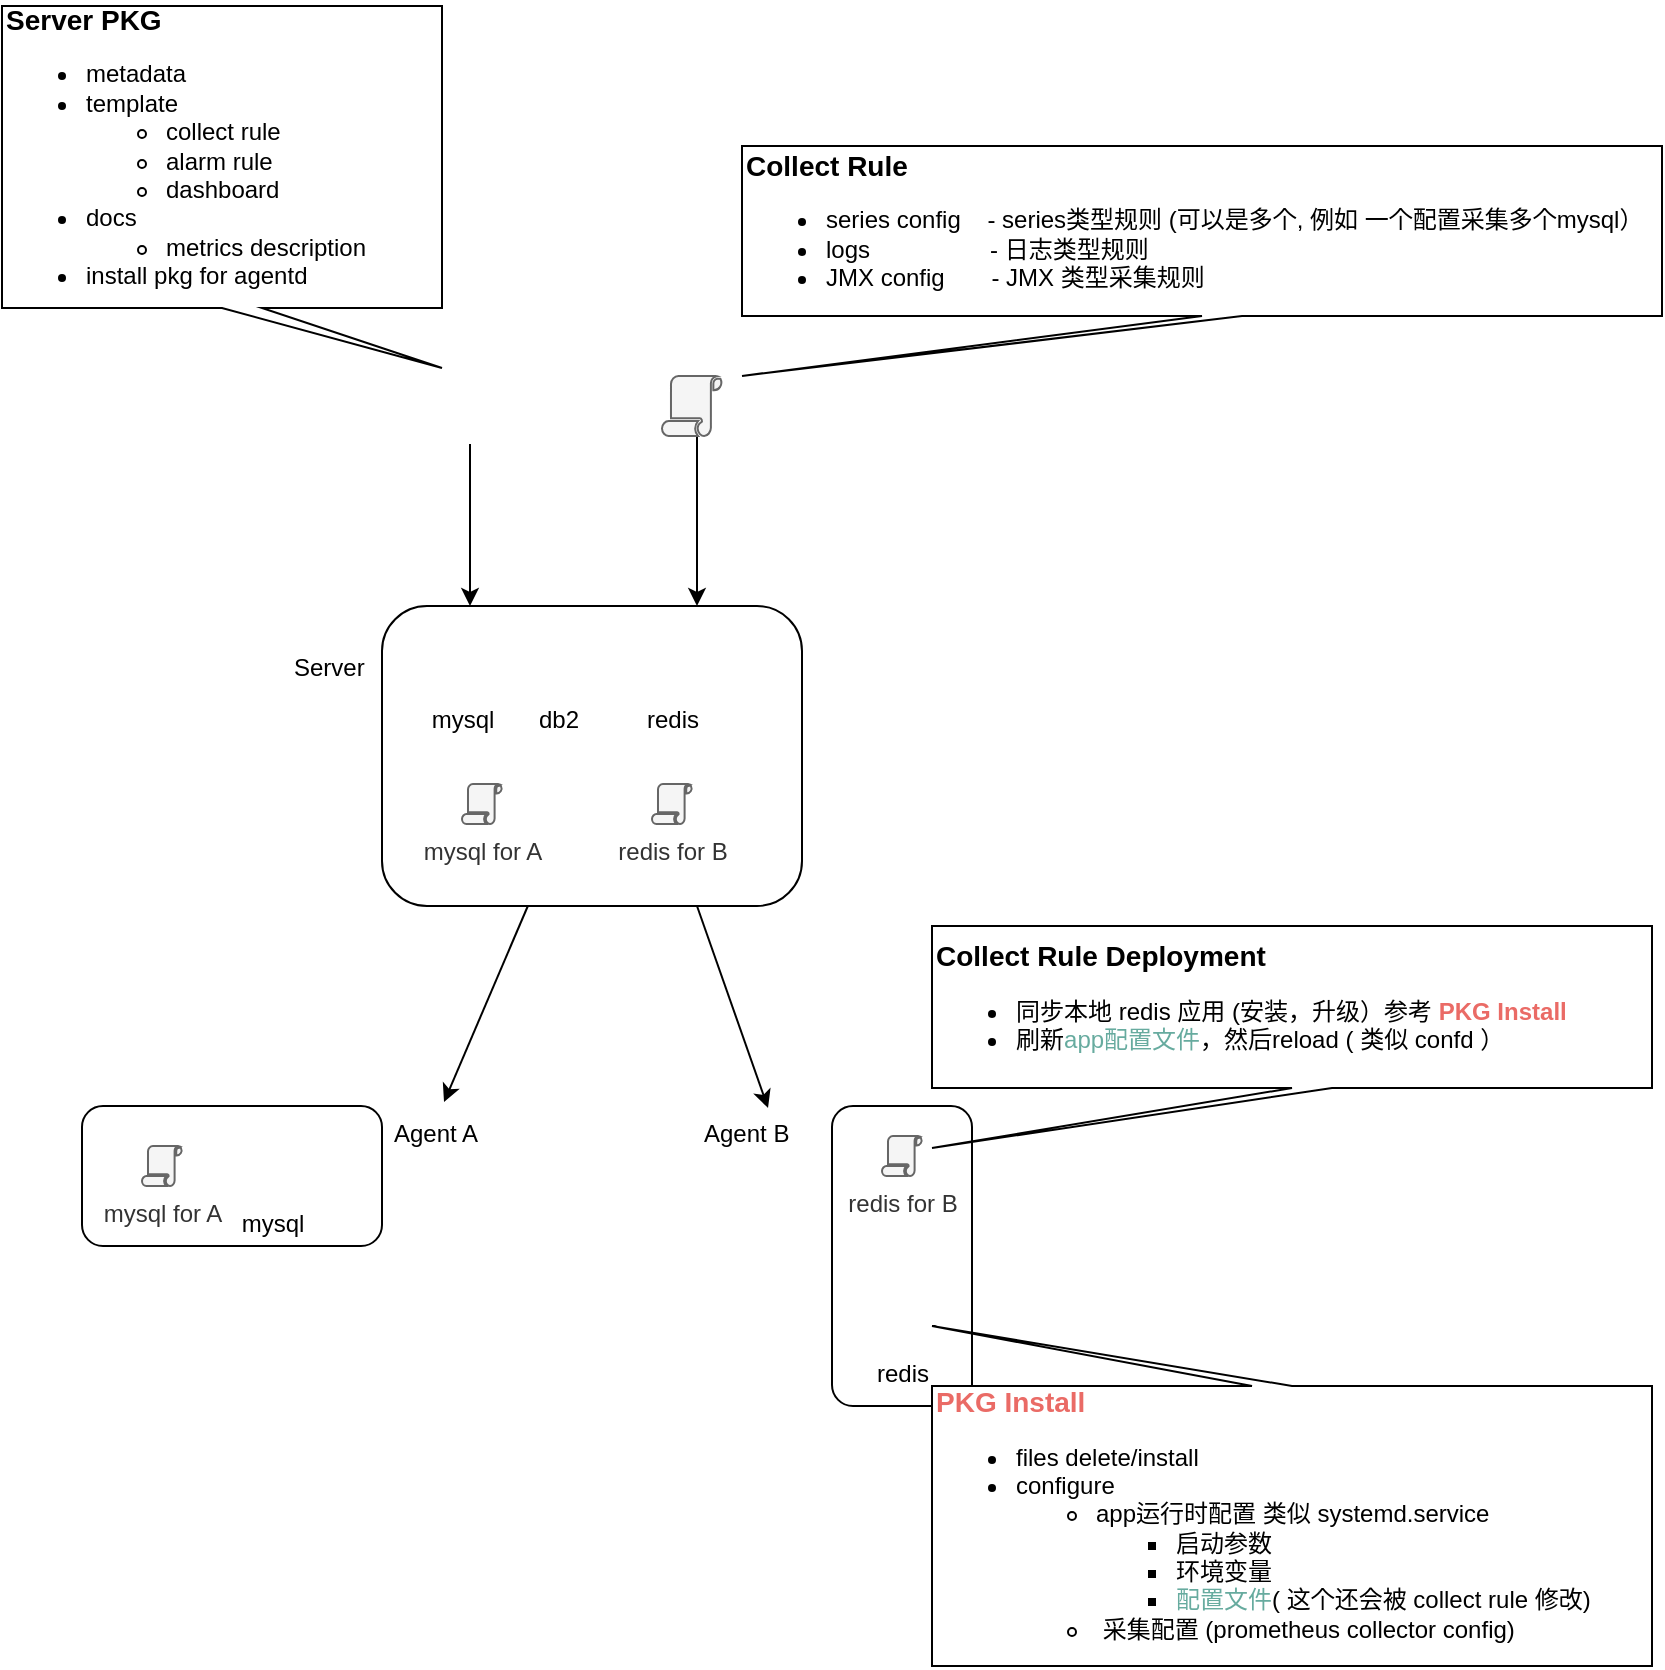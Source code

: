 <mxfile version="14.8.0" type="github" pages="5">
  <diagram id="RnjEC8FpvmOBi9FbOcQ4" name="app store">
    <mxGraphModel dx="1368" dy="1938" grid="1" gridSize="10" guides="1" tooltips="1" connect="1" arrows="1" fold="1" page="1" pageScale="1" pageWidth="827" pageHeight="1169" math="0" shadow="0">
      <root>
        <mxCell id="Xy2Rg3G16Ut7OkEXH86Z-0" />
        <mxCell id="Xy2Rg3G16Ut7OkEXH86Z-1" parent="Xy2Rg3G16Ut7OkEXH86Z-0" />
        <mxCell id="Xy2Rg3G16Ut7OkEXH86Z-78" style="edgeStyle=none;rounded=0;orthogonalLoop=1;jettySize=auto;html=1;exitX=0.75;exitY=1;exitDx=0;exitDy=0;entryX=0.543;entryY=0.038;entryDx=0;entryDy=0;entryPerimeter=0;" edge="1" parent="Xy2Rg3G16Ut7OkEXH86Z-1" source="Xy2Rg3G16Ut7OkEXH86Z-2" target="Xy2Rg3G16Ut7OkEXH86Z-36">
          <mxGeometry relative="1" as="geometry">
            <mxPoint x="512.5" y="390" as="sourcePoint" />
          </mxGeometry>
        </mxCell>
        <mxCell id="Xy2Rg3G16Ut7OkEXH86Z-2" value="" style="rounded=1;whiteSpace=wrap;html=1;" vertex="1" parent="Xy2Rg3G16Ut7OkEXH86Z-1">
          <mxGeometry x="300" y="230" width="210" height="150" as="geometry" />
        </mxCell>
        <mxCell id="Xy2Rg3G16Ut7OkEXH86Z-3" value="" style="rounded=1;whiteSpace=wrap;html=1;" vertex="1" parent="Xy2Rg3G16Ut7OkEXH86Z-1">
          <mxGeometry x="150" y="480" width="150" height="70" as="geometry" />
        </mxCell>
        <mxCell id="Xy2Rg3G16Ut7OkEXH86Z-4" value="" style="rounded=1;whiteSpace=wrap;html=1;" vertex="1" parent="Xy2Rg3G16Ut7OkEXH86Z-1">
          <mxGeometry x="525" y="480" width="70" height="150" as="geometry" />
        </mxCell>
        <mxCell id="Xy2Rg3G16Ut7OkEXH86Z-6" style="edgeStyle=orthogonalEdgeStyle;rounded=0;orthogonalLoop=1;jettySize=auto;html=1;" edge="1" parent="Xy2Rg3G16Ut7OkEXH86Z-1" source="Xy2Rg3G16Ut7OkEXH86Z-5">
          <mxGeometry relative="1" as="geometry">
            <mxPoint x="344" y="230" as="targetPoint" />
            <Array as="points">
              <mxPoint x="344" y="230" />
            </Array>
          </mxGeometry>
        </mxCell>
        <mxCell id="Xy2Rg3G16Ut7OkEXH86Z-5" value="" style="shape=image;html=1;verticalAlign=top;verticalLabelPosition=bottom;labelBackgroundColor=#ffffff;imageAspect=0;aspect=fixed;image=https://cdn1.iconfinder.com/data/icons/file-type-18/512/file__type__document__format__computer__apk__android_-128.png" vertex="1" parent="Xy2Rg3G16Ut7OkEXH86Z-1">
          <mxGeometry x="325" y="111" width="38" height="38" as="geometry" />
        </mxCell>
        <mxCell id="Xy2Rg3G16Ut7OkEXH86Z-19" value="mysql" style="shape=image;html=1;verticalAlign=top;verticalLabelPosition=bottom;labelBackgroundColor=#ffffff;imageAspect=0;aspect=fixed;image=https://cdn0.iconfinder.com/data/icons/file-type-19/512/file__apk__android_-128.png" vertex="1" parent="Xy2Rg3G16Ut7OkEXH86Z-1">
          <mxGeometry x="325" y="243" width="30" height="30" as="geometry" />
        </mxCell>
        <mxCell id="Xy2Rg3G16Ut7OkEXH86Z-20" value="db2" style="shape=image;html=1;verticalAlign=top;verticalLabelPosition=bottom;labelBackgroundColor=#ffffff;imageAspect=0;aspect=fixed;image=https://cdn0.iconfinder.com/data/icons/file-type-19/512/file__apk__android_-128.png" vertex="1" parent="Xy2Rg3G16Ut7OkEXH86Z-1">
          <mxGeometry x="373.25" y="243" width="30" height="30" as="geometry" />
        </mxCell>
        <mxCell id="Xy2Rg3G16Ut7OkEXH86Z-21" value="redis" style="shape=image;html=1;verticalAlign=top;verticalLabelPosition=bottom;labelBackgroundColor=#ffffff;imageAspect=0;aspect=fixed;image=https://cdn0.iconfinder.com/data/icons/file-type-19/512/file__apk__android_-128.png" vertex="1" parent="Xy2Rg3G16Ut7OkEXH86Z-1">
          <mxGeometry x="430" y="243" width="30" height="30" as="geometry" />
        </mxCell>
        <mxCell id="Xy2Rg3G16Ut7OkEXH86Z-22" value="&lt;div&gt;&lt;b&gt;&lt;font style=&quot;font-size: 14px&quot;&gt;Server PKG&lt;/font&gt;&lt;/b&gt;&lt;/div&gt;&lt;ul&gt;&lt;li&gt;metadata&lt;/li&gt;&lt;li&gt;template&lt;/li&gt;&lt;ul&gt;&lt;li&gt;collect rule&lt;/li&gt;&lt;li&gt;alarm rule&lt;/li&gt;&lt;li&gt;dashboard&lt;/li&gt;&lt;/ul&gt;&lt;li&gt;docs&lt;/li&gt;&lt;ul&gt;&lt;li&gt;metrics description&lt;/li&gt;&lt;/ul&gt;&lt;li&gt;install pkg for agentd&lt;/li&gt;&lt;/ul&gt;" style="shape=callout;whiteSpace=wrap;html=1;perimeter=calloutPerimeter;position2=1;align=left;" vertex="1" parent="Xy2Rg3G16Ut7OkEXH86Z-1">
          <mxGeometry x="110" y="-70" width="220" height="181" as="geometry" />
        </mxCell>
        <mxCell id="Xy2Rg3G16Ut7OkEXH86Z-29" value="mysql for A" style="pointerEvents=1;shadow=0;dashed=0;html=1;strokeColor=#666666;fillColor=#f5f5f5;labelPosition=center;verticalLabelPosition=bottom;verticalAlign=top;outlineConnect=0;align=center;shape=mxgraph.office.security.policy;fontColor=#333333;" vertex="1" parent="Xy2Rg3G16Ut7OkEXH86Z-1">
          <mxGeometry x="340" y="319" width="20" height="20" as="geometry" />
        </mxCell>
        <mxCell id="Xy2Rg3G16Ut7OkEXH86Z-30" value="mysql for A" style="pointerEvents=1;shadow=0;dashed=0;html=1;strokeColor=#666666;fillColor=#f5f5f5;labelPosition=center;verticalLabelPosition=bottom;verticalAlign=top;outlineConnect=0;align=center;shape=mxgraph.office.security.policy;fontColor=#333333;" vertex="1" parent="Xy2Rg3G16Ut7OkEXH86Z-1">
          <mxGeometry x="180" y="500" width="20" height="20" as="geometry" />
        </mxCell>
        <mxCell id="Xy2Rg3G16Ut7OkEXH86Z-31" value="Agent A" style="text;strokeColor=none;fillColor=none;align=left;verticalAlign=top;spacingLeft=4;spacingRight=4;overflow=hidden;rotatable=0;points=[[0,0.5],[1,0.5]];portConstraint=eastwest;" vertex="1" parent="Xy2Rg3G16Ut7OkEXH86Z-1">
          <mxGeometry x="300" y="480" width="70" height="26" as="geometry" />
        </mxCell>
        <mxCell id="Xy2Rg3G16Ut7OkEXH86Z-35" value="redis for B" style="pointerEvents=1;shadow=0;dashed=0;html=1;strokeColor=#666666;fillColor=#f5f5f5;labelPosition=center;verticalLabelPosition=bottom;verticalAlign=top;outlineConnect=0;align=center;shape=mxgraph.office.security.policy;fontColor=#333333;" vertex="1" parent="Xy2Rg3G16Ut7OkEXH86Z-1">
          <mxGeometry x="435" y="319" width="20" height="20" as="geometry" />
        </mxCell>
        <mxCell id="Xy2Rg3G16Ut7OkEXH86Z-36" value="Agent B" style="text;strokeColor=none;fillColor=none;align=left;verticalAlign=top;spacingLeft=4;spacingRight=4;overflow=hidden;rotatable=0;points=[[0,0.5],[1,0.5]];portConstraint=eastwest;" vertex="1" parent="Xy2Rg3G16Ut7OkEXH86Z-1">
          <mxGeometry x="455" y="480" width="70" height="26" as="geometry" />
        </mxCell>
        <mxCell id="Xy2Rg3G16Ut7OkEXH86Z-38" value="redis for B" style="pointerEvents=1;shadow=0;dashed=0;html=1;strokeColor=#666666;fillColor=#f5f5f5;labelPosition=center;verticalLabelPosition=bottom;verticalAlign=top;outlineConnect=0;align=center;shape=mxgraph.office.security.policy;fontColor=#333333;" vertex="1" parent="Xy2Rg3G16Ut7OkEXH86Z-1">
          <mxGeometry x="550" y="495" width="20" height="20" as="geometry" />
        </mxCell>
        <mxCell id="Xy2Rg3G16Ut7OkEXH86Z-43" style="edgeStyle=orthogonalEdgeStyle;rounded=0;orthogonalLoop=1;jettySize=auto;html=1;entryX=0.75;entryY=0;entryDx=0;entryDy=0;" edge="1" parent="Xy2Rg3G16Ut7OkEXH86Z-1" source="Xy2Rg3G16Ut7OkEXH86Z-42" target="Xy2Rg3G16Ut7OkEXH86Z-2">
          <mxGeometry relative="1" as="geometry">
            <mxPoint x="455" y="210" as="targetPoint" />
            <Array as="points">
              <mxPoint x="458" y="188" />
            </Array>
          </mxGeometry>
        </mxCell>
        <mxCell id="Xy2Rg3G16Ut7OkEXH86Z-42" value="" style="pointerEvents=1;shadow=0;dashed=0;html=1;strokeColor=#666666;fillColor=#f5f5f5;labelPosition=center;verticalLabelPosition=bottom;verticalAlign=top;outlineConnect=0;align=center;shape=mxgraph.office.security.policy;fontColor=#333333;" vertex="1" parent="Xy2Rg3G16Ut7OkEXH86Z-1">
          <mxGeometry x="440" y="115" width="30" height="30" as="geometry" />
        </mxCell>
        <mxCell id="Xy2Rg3G16Ut7OkEXH86Z-47" style="rounded=0;orthogonalLoop=1;jettySize=auto;html=1;entryX=0.443;entryY=-0.077;entryDx=0;entryDy=0;entryPerimeter=0;" edge="1" parent="Xy2Rg3G16Ut7OkEXH86Z-1" source="Xy2Rg3G16Ut7OkEXH86Z-2" target="Xy2Rg3G16Ut7OkEXH86Z-31">
          <mxGeometry relative="1" as="geometry">
            <mxPoint x="210" y="470" as="targetPoint" />
          </mxGeometry>
        </mxCell>
        <mxCell id="Xy2Rg3G16Ut7OkEXH86Z-74" value="Server" style="text;strokeColor=none;fillColor=none;align=left;verticalAlign=top;spacingLeft=4;spacingRight=4;overflow=hidden;rotatable=0;points=[[0,0.5],[1,0.5]];portConstraint=eastwest;" vertex="1" parent="Xy2Rg3G16Ut7OkEXH86Z-1">
          <mxGeometry x="250" y="247" width="50" height="26" as="geometry" />
        </mxCell>
        <mxCell id="Xy2Rg3G16Ut7OkEXH86Z-75" value="redis" style="shape=image;html=1;verticalAlign=top;verticalLabelPosition=bottom;labelBackgroundColor=#ffffff;imageAspect=0;aspect=fixed;image=https://cdn0.iconfinder.com/data/icons/file-type-19/512/file__apk__android_-128.png" vertex="1" parent="Xy2Rg3G16Ut7OkEXH86Z-1">
          <mxGeometry x="545" y="570" width="30" height="30" as="geometry" />
        </mxCell>
        <mxCell id="Xy2Rg3G16Ut7OkEXH86Z-77" value="mysql" style="shape=image;html=1;verticalAlign=top;verticalLabelPosition=bottom;labelBackgroundColor=#ffffff;imageAspect=0;aspect=fixed;image=https://cdn0.iconfinder.com/data/icons/file-type-19/512/file__apk__android_-128.png" vertex="1" parent="Xy2Rg3G16Ut7OkEXH86Z-1">
          <mxGeometry x="230" y="495" width="30" height="30" as="geometry" />
        </mxCell>
        <mxCell id="Xy2Rg3G16Ut7OkEXH86Z-81" value="&lt;div&gt;&lt;b&gt;&lt;font style=&quot;font-size: 14px&quot;&gt;Collect Rule Deployment&lt;/font&gt;&lt;/b&gt;&lt;/div&gt;&lt;ul&gt;&lt;li&gt;同步本地 redis 应用 (安装，升级）参考&amp;nbsp;&lt;b&gt;&lt;font color=&quot;#ea6b66&quot;&gt;PKG Install&lt;/font&gt;&lt;/b&gt;&lt;/li&gt;&lt;li&gt;刷新&lt;font color=&quot;#67ab9f&quot;&gt;app配置文件&lt;/font&gt;，然后reload ( 类似 confd ）&lt;/li&gt;&lt;/ul&gt;" style="shape=callout;whiteSpace=wrap;html=1;perimeter=calloutPerimeter;position2=0;align=left;direction=east;" vertex="1" parent="Xy2Rg3G16Ut7OkEXH86Z-1">
          <mxGeometry x="575" y="390" width="360" height="111" as="geometry" />
        </mxCell>
        <mxCell id="Xy2Rg3G16Ut7OkEXH86Z-83" value="&lt;div&gt;&lt;b&gt;&lt;font style=&quot;font-size: 14px&quot; color=&quot;#ea6b66&quot;&gt;PKG Install&lt;/font&gt;&lt;/b&gt;&lt;/div&gt;&lt;ul&gt;&lt;li&gt;files delete/install&lt;/li&gt;&lt;li&gt;configure&lt;/li&gt;&lt;ul&gt;&lt;li&gt;app运行时配置 类似 systemd.service&lt;/li&gt;&lt;ul&gt;&lt;li&gt;启动参数&lt;/li&gt;&lt;li&gt;环境变量&lt;/li&gt;&lt;li&gt;&lt;font color=&quot;#67ab9f&quot;&gt;配置文件&lt;/font&gt;( 这个还会被 collect rule 修改)&lt;/li&gt;&lt;/ul&gt;&lt;li&gt;&amp;nbsp;采集配置 (prometheus collector config)&lt;/li&gt;&lt;/ul&gt;&lt;/ul&gt;" style="shape=callout;whiteSpace=wrap;html=1;perimeter=calloutPerimeter;position2=1;align=left;direction=west;" vertex="1" parent="Xy2Rg3G16Ut7OkEXH86Z-1">
          <mxGeometry x="575" y="590" width="360" height="170" as="geometry" />
        </mxCell>
        <mxCell id="Xy2Rg3G16Ut7OkEXH86Z-85" value="&lt;b&gt;&lt;font style=&quot;font-size: 14px&quot;&gt;Collect Rule&lt;/font&gt;&lt;/b&gt;&lt;br&gt;&lt;ul&gt;&lt;li&gt;series config&amp;nbsp; &amp;nbsp; - series类型规则&amp;nbsp;(可以是多个, 例如 一个配置采集多个mysql）&lt;br&gt;&lt;/li&gt;&lt;li&gt;logs&amp;nbsp; &amp;nbsp; &amp;nbsp; &amp;nbsp; &amp;nbsp; &amp;nbsp; &amp;nbsp; &amp;nbsp; &amp;nbsp; - 日志类型规则&lt;/li&gt;&lt;li&gt;JMX config&amp;nbsp; &amp;nbsp; &amp;nbsp; &amp;nbsp;- JMX 类型采集规则&lt;/li&gt;&lt;/ul&gt;" style="shape=callout;whiteSpace=wrap;html=1;perimeter=calloutPerimeter;position2=0;align=left;direction=east;" vertex="1" parent="Xy2Rg3G16Ut7OkEXH86Z-1">
          <mxGeometry x="480" width="460" height="115" as="geometry" />
        </mxCell>
      </root>
    </mxGraphModel>
  </diagram>
  <diagram id="REFkd7xtqxe4dWkekb8k" name="prober">
    <mxGraphModel dx="1298" dy="769" grid="1" gridSize="10" guides="1" tooltips="1" connect="1" arrows="1" fold="1" page="1" pageScale="1" pageWidth="827" pageHeight="1169" math="0" shadow="0">
      <root>
        <mxCell id="0" />
        <mxCell id="1" parent="0" />
        <mxCell id="o57Hl6V5JoG7M9n5L1Rj-18" value="" style="whiteSpace=wrap;html=1;fillColor=#CCFFE6;" parent="1" vertex="1">
          <mxGeometry x="60" y="215" width="280" height="340" as="geometry" />
        </mxCell>
        <mxCell id="o57Hl6V5JoG7M9n5L1Rj-1" value="MonAPI" style="rounded=1;whiteSpace=wrap;html=1;fillColor=#E1D5E7;" parent="1" vertex="1">
          <mxGeometry x="300" y="60" width="120" height="60" as="geometry" />
        </mxCell>
        <mxCell id="o57Hl6V5JoG7M9n5L1Rj-2" value="" style="rounded=1;whiteSpace=wrap;html=1;" parent="1" vertex="1">
          <mxGeometry x="120" y="290" width="120" height="130" as="geometry" />
        </mxCell>
        <mxCell id="o57Hl6V5JoG7M9n5L1Rj-3" value="" style="rounded=1;whiteSpace=wrap;html=1;" parent="1" vertex="1">
          <mxGeometry x="130" y="300" width="120" height="130" as="geometry" />
        </mxCell>
        <mxCell id="o57Hl6V5JoG7M9n5L1Rj-4" value="" style="rounded=1;whiteSpace=wrap;html=1;" parent="1" vertex="1">
          <mxGeometry x="140" y="310" width="120" height="130" as="geometry" />
        </mxCell>
        <mxCell id="o57Hl6V5JoG7M9n5L1Rj-5" value="" style="rounded=1;whiteSpace=wrap;html=1;" parent="1" vertex="1">
          <mxGeometry x="150" y="320" width="120" height="130" as="geometry" />
        </mxCell>
        <mxCell id="o57Hl6V5JoG7M9n5L1Rj-6" value="" style="rounded=1;whiteSpace=wrap;html=1;" parent="1" vertex="1">
          <mxGeometry x="160" y="330" width="120" height="130" as="geometry" />
        </mxCell>
        <mxCell id="o57Hl6V5JoG7M9n5L1Rj-19" value="Region: default" style="text;html=1;strokeColor=none;fillColor=none;align=center;verticalAlign=middle;whiteSpace=wrap;rounded=0;" parent="1" vertex="1">
          <mxGeometry x="70" y="230" width="110" height="20" as="geometry" />
        </mxCell>
        <mxCell id="o57Hl6V5JoG7M9n5L1Rj-28" value="mongodb&lt;span style=&quot;color: rgba(0 , 0 , 0 , 0) ; font-family: monospace ; font-size: 0px&quot;&gt;%3CmxGraphModel%3E%3Croot%3E%3CmxCell%20id%3D%220%22%2F%3E%3CmxCell%20id%3D%221%22%20parent%3D%220%22%2F%3E%3CmxCell%20id%3D%222%22%20value%3D%22mysql%22%20style%3D%22ellipse%3BwhiteSpace%3Dwrap%3Bhtml%3D1%3BfillColor%3D%23FFD966%3B%22%20vertex%3D%221%22%20parent%3D%221%22%3E%3CmxGeometry%20x%3D%22170%22%20y%3D%22340%22%20width%3D%2260%22%20height%3D%2230%22%20as%3D%22geometry%22%2F%3E%3C%2FmxCell%3E%3C%2Froot%3E%3C%2FmxGraphModel%3E&lt;/span&gt;" style="ellipse;whiteSpace=wrap;html=1;fillColor=#009900;" parent="1" vertex="1">
          <mxGeometry x="170" y="410" width="60" height="30" as="geometry" />
        </mxCell>
        <mxCell id="o57Hl6V5JoG7M9n5L1Rj-29" value="redis" style="ellipse;whiteSpace=wrap;html=1;fillColor=#FF8000;" parent="1" vertex="1">
          <mxGeometry x="170" y="370" width="60" height="30" as="geometry" />
        </mxCell>
        <mxCell id="o57Hl6V5JoG7M9n5L1Rj-30" value="mysql" style="ellipse;whiteSpace=wrap;html=1;fillColor=#FFD966;" parent="1" vertex="1">
          <mxGeometry x="210" y="390" width="60" height="30" as="geometry" />
        </mxCell>
        <mxCell id="o57Hl6V5JoG7M9n5L1Rj-31" value="Prober" style="text;html=1;strokeColor=none;fillColor=none;align=center;verticalAlign=middle;whiteSpace=wrap;rounded=0;" parent="1" vertex="1">
          <mxGeometry x="180" y="340" width="40" height="20" as="geometry" />
        </mxCell>
        <mxCell id="o57Hl6V5JoG7M9n5L1Rj-34" value="" style="endArrow=classic;html=1;exitX=0.5;exitY=1;exitDx=0;exitDy=0;" parent="1" source="o57Hl6V5JoG7M9n5L1Rj-1" edge="1">
          <mxGeometry width="50" height="50" relative="1" as="geometry">
            <mxPoint x="390" y="290" as="sourcePoint" />
            <mxPoint x="200" y="210" as="targetPoint" />
          </mxGeometry>
        </mxCell>
        <mxCell id="o57Hl6V5JoG7M9n5L1Rj-35" value="" style="endArrow=classic;html=1;exitX=0.5;exitY=1;exitDx=0;exitDy=0;" parent="1" source="o57Hl6V5JoG7M9n5L1Rj-1" edge="1">
          <mxGeometry width="50" height="50" relative="1" as="geometry">
            <mxPoint x="370" y="130" as="sourcePoint" />
            <mxPoint x="530" y="210" as="targetPoint" />
          </mxGeometry>
        </mxCell>
        <mxCell id="o57Hl6V5JoG7M9n5L1Rj-39" value="collect rules" style="text;html=1;strokeColor=none;fillColor=none;align=center;verticalAlign=middle;whiteSpace=wrap;rounded=0;labelBackgroundColor=#ffffff;fontFamily=Helvetica;" parent="1" vertex="1">
          <mxGeometry x="30" width="70" height="20" as="geometry" />
        </mxCell>
        <mxCell id="o57Hl6V5JoG7M9n5L1Rj-42" value="" style="endArrow=classic;html=1;fontFamily=Helvetica;entryX=0.25;entryY=0;entryDx=0;entryDy=0;exitX=0.5;exitY=0;exitDx=0;exitDy=0;" parent="1" source="o57Hl6V5JoG7M9n5L1Rj-18" target="o57Hl6V5JoG7M9n5L1Rj-2" edge="1">
          <mxGeometry width="50" height="50" relative="1" as="geometry">
            <mxPoint x="390" y="270" as="sourcePoint" />
            <mxPoint x="440" y="220" as="targetPoint" />
          </mxGeometry>
        </mxCell>
        <mxCell id="o57Hl6V5JoG7M9n5L1Rj-43" value="" style="endArrow=classic;html=1;fontFamily=Helvetica;entryX=0.25;entryY=0;entryDx=0;entryDy=0;exitX=0.5;exitY=0;exitDx=0;exitDy=0;" parent="1" source="o57Hl6V5JoG7M9n5L1Rj-18" target="o57Hl6V5JoG7M9n5L1Rj-3" edge="1">
          <mxGeometry width="50" height="50" relative="1" as="geometry">
            <mxPoint x="210" y="225" as="sourcePoint" />
            <mxPoint x="160" y="300" as="targetPoint" />
          </mxGeometry>
        </mxCell>
        <mxCell id="o57Hl6V5JoG7M9n5L1Rj-44" value="" style="endArrow=classic;html=1;fontFamily=Helvetica;entryX=0.25;entryY=0;entryDx=0;entryDy=0;exitX=0.5;exitY=0;exitDx=0;exitDy=0;" parent="1" source="o57Hl6V5JoG7M9n5L1Rj-18" edge="1">
          <mxGeometry width="50" height="50" relative="1" as="geometry">
            <mxPoint x="210" y="225" as="sourcePoint" />
            <mxPoint x="170" y="310" as="targetPoint" />
          </mxGeometry>
        </mxCell>
        <mxCell id="o57Hl6V5JoG7M9n5L1Rj-45" value="" style="endArrow=classic;html=1;fontFamily=Helvetica;entryX=0.25;entryY=0;entryDx=0;entryDy=0;" parent="1" edge="1">
          <mxGeometry width="50" height="50" relative="1" as="geometry">
            <mxPoint x="200" y="220" as="sourcePoint" />
            <mxPoint x="180" y="320" as="targetPoint" />
          </mxGeometry>
        </mxCell>
        <mxCell id="o57Hl6V5JoG7M9n5L1Rj-46" value="" style="endArrow=classic;html=1;fontFamily=Helvetica;entryX=0.25;entryY=0;entryDx=0;entryDy=0;exitX=0.5;exitY=0;exitDx=0;exitDy=0;" parent="1" source="o57Hl6V5JoG7M9n5L1Rj-18" edge="1">
          <mxGeometry width="50" height="50" relative="1" as="geometry">
            <mxPoint x="210" y="230" as="sourcePoint" />
            <mxPoint x="190" y="330" as="targetPoint" />
          </mxGeometry>
        </mxCell>
        <mxCell id="o57Hl6V5JoG7M9n5L1Rj-61" value="&lt;span style=&quot;font-family: &amp;#34;helvetica&amp;#34; ; font-size: 12px ; font-style: normal ; font-weight: 400 ; letter-spacing: normal ; text-indent: 0px ; text-transform: none ; word-spacing: 0px ; display: inline ; float: none&quot;&gt;region: default&lt;/span&gt;&lt;br style=&quot;font-family: &amp;#34;helvetica&amp;#34; ; font-size: 12px ; font-style: normal ; font-weight: 400 ; letter-spacing: normal ; text-indent: 0px ; text-transform: none ; word-spacing: 0px&quot;&gt;&lt;span style=&quot;font-family: &amp;#34;helvetica&amp;#34; ; font-size: 12px ; font-style: normal ; font-weight: 400 ; letter-spacing: normal ; text-indent: 0px ; text-transform: none ; word-spacing: 0px ; display: inline ; float: none&quot;&gt;type: mysql&lt;/span&gt;&lt;br style=&quot;font-family: &amp;#34;helvetica&amp;#34; ; font-size: 12px ; font-style: normal ; font-weight: 400 ; letter-spacing: normal ; text-indent: 0px ; text-transform: none ; word-spacing: 0px&quot;&gt;&lt;span style=&quot;font-family: &amp;#34;helvetica&amp;#34; ; font-size: 12px ; font-style: normal ; font-weight: 400 ; letter-spacing: normal ; text-indent: 0px ; text-transform: none ; word-spacing: 0px ; display: inline ; float: none&quot;&gt;data: ...&lt;/span&gt;" style="shape=parallelogram;perimeter=parallelogramPerimeter;whiteSpace=wrap;html=1;fixedSize=1;labelBackgroundColor=none;fillColor=#FF8000;fontFamily=Helvetica;align=center;labelBorderColor=none;" parent="1" vertex="1">
          <mxGeometry x="20" y="35" width="120" height="60" as="geometry" />
        </mxCell>
        <mxCell id="o57Hl6V5JoG7M9n5L1Rj-62" value="&lt;span style=&quot;font-family: &amp;#34;helvetica&amp;#34; ; font-size: 12px ; font-style: normal ; font-weight: 400 ; letter-spacing: normal ; text-indent: 0px ; text-transform: none ; word-spacing: 0px ; display: inline ; float: none&quot;&gt;region: default&lt;/span&gt;&lt;br style=&quot;font-family: &amp;#34;helvetica&amp;#34; ; font-size: 12px ; font-style: normal ; font-weight: 400 ; letter-spacing: normal ; text-indent: 0px ; text-transform: none ; word-spacing: 0px&quot;&gt;&lt;span style=&quot;font-family: &amp;#34;helvetica&amp;#34; ; font-size: 12px ; font-style: normal ; font-weight: 400 ; letter-spacing: normal ; text-indent: 0px ; text-transform: none ; word-spacing: 0px ; display: inline ; float: none&quot;&gt;type: mysql&lt;/span&gt;&lt;br style=&quot;font-family: &amp;#34;helvetica&amp;#34; ; font-size: 12px ; font-style: normal ; font-weight: 400 ; letter-spacing: normal ; text-indent: 0px ; text-transform: none ; word-spacing: 0px&quot;&gt;&lt;span style=&quot;font-family: &amp;#34;helvetica&amp;#34; ; font-size: 12px ; font-style: normal ; font-weight: 400 ; letter-spacing: normal ; text-indent: 0px ; text-transform: none ; word-spacing: 0px ; display: inline ; float: none&quot;&gt;data: ...&lt;/span&gt;" style="shape=parallelogram;perimeter=parallelogramPerimeter;whiteSpace=wrap;html=1;fixedSize=1;labelBackgroundColor=none;fillColor=#4D9900;fontFamily=Helvetica;align=center;labelBorderColor=none;" parent="1" vertex="1">
          <mxGeometry x="30" y="45" width="120" height="60" as="geometry" />
        </mxCell>
        <mxCell id="o57Hl6V5JoG7M9n5L1Rj-63" value="&lt;span style=&quot;font-family: &amp;#34;helvetica&amp;#34; ; font-size: 12px ; font-style: normal ; font-weight: 400 ; letter-spacing: normal ; text-indent: 0px ; text-transform: none ; word-spacing: 0px ; display: inline ; float: none&quot;&gt;region: default&lt;/span&gt;&lt;br style=&quot;font-family: &amp;#34;helvetica&amp;#34; ; font-size: 12px ; font-style: normal ; font-weight: 400 ; letter-spacing: normal ; text-indent: 0px ; text-transform: none ; word-spacing: 0px&quot;&gt;&lt;span style=&quot;font-family: &amp;#34;helvetica&amp;#34; ; font-size: 12px ; font-style: normal ; font-weight: 400 ; letter-spacing: normal ; text-indent: 0px ; text-transform: none ; word-spacing: 0px ; display: inline ; float: none&quot;&gt;type: mysql&lt;/span&gt;&lt;br style=&quot;font-family: &amp;#34;helvetica&amp;#34; ; font-size: 12px ; font-style: normal ; font-weight: 400 ; letter-spacing: normal ; text-indent: 0px ; text-transform: none ; word-spacing: 0px&quot;&gt;&lt;span style=&quot;font-family: &amp;#34;helvetica&amp;#34; ; font-size: 12px ; font-style: normal ; font-weight: 400 ; letter-spacing: normal ; text-indent: 0px ; text-transform: none ; word-spacing: 0px ; display: inline ; float: none&quot;&gt;data: ...&lt;/span&gt;" style="shape=parallelogram;perimeter=parallelogramPerimeter;whiteSpace=wrap;html=1;fixedSize=1;labelBackgroundColor=none;fillColor=#FFD966;fontFamily=Helvetica;align=center;labelBorderColor=none;" parent="1" vertex="1">
          <mxGeometry x="40" y="55" width="120" height="60" as="geometry" />
        </mxCell>
        <mxCell id="o57Hl6V5JoG7M9n5L1Rj-64" value="&lt;span style=&quot;font-family: &amp;#34;helvetica&amp;#34; ; font-size: 12px ; font-style: normal ; font-weight: 400 ; letter-spacing: normal ; text-indent: 0px ; text-transform: none ; word-spacing: 0px ; display: inline ; float: none&quot;&gt;region: default&lt;/span&gt;&lt;br style=&quot;font-family: &amp;#34;helvetica&amp;#34; ; font-size: 12px ; font-style: normal ; font-weight: 400 ; letter-spacing: normal ; text-indent: 0px ; text-transform: none ; word-spacing: 0px&quot;&gt;&lt;span style=&quot;font-family: &amp;#34;helvetica&amp;#34; ; font-size: 12px ; font-style: normal ; font-weight: 400 ; letter-spacing: normal ; text-indent: 0px ; text-transform: none ; word-spacing: 0px ; display: inline ; float: none&quot;&gt;type: mysql&lt;/span&gt;&lt;br style=&quot;font-family: &amp;#34;helvetica&amp;#34; ; font-size: 12px ; font-style: normal ; font-weight: 400 ; letter-spacing: normal ; text-indent: 0px ; text-transform: none ; word-spacing: 0px&quot;&gt;&lt;span style=&quot;font-family: &amp;#34;helvetica&amp;#34; ; font-size: 12px ; font-style: normal ; font-weight: 400 ; letter-spacing: normal ; text-indent: 0px ; text-transform: none ; word-spacing: 0px ; display: inline ; float: none&quot;&gt;data: ...&lt;/span&gt;" style="shape=parallelogram;perimeter=parallelogramPerimeter;whiteSpace=wrap;html=1;fixedSize=1;labelBackgroundColor=none;fillColor=#FF8000;fontFamily=Helvetica;align=center;labelBorderColor=none;" parent="1" vertex="1">
          <mxGeometry x="50" y="65" width="120" height="60" as="geometry" />
        </mxCell>
        <mxCell id="o57Hl6V5JoG7M9n5L1Rj-65" value="&lt;span style=&quot;font-family: &amp;#34;helvetica&amp;#34; ; font-size: 12px ; font-style: normal ; font-weight: 400 ; letter-spacing: normal ; text-indent: 0px ; text-transform: none ; word-spacing: 0px ; display: inline ; float: none&quot;&gt;region: default&lt;/span&gt;&lt;br style=&quot;font-family: &amp;#34;helvetica&amp;#34; ; font-size: 12px ; font-style: normal ; font-weight: 400 ; letter-spacing: normal ; text-indent: 0px ; text-transform: none ; word-spacing: 0px&quot;&gt;&lt;span style=&quot;font-family: &amp;#34;helvetica&amp;#34; ; font-size: 12px ; font-style: normal ; font-weight: 400 ; letter-spacing: normal ; text-indent: 0px ; text-transform: none ; word-spacing: 0px ; display: inline ; float: none&quot;&gt;type: mysql&lt;/span&gt;&lt;br style=&quot;font-family: &amp;#34;helvetica&amp;#34; ; font-size: 12px ; font-style: normal ; font-weight: 400 ; letter-spacing: normal ; text-indent: 0px ; text-transform: none ; word-spacing: 0px&quot;&gt;&lt;span style=&quot;font-family: &amp;#34;helvetica&amp;#34; ; font-size: 12px ; font-style: normal ; font-weight: 400 ; letter-spacing: normal ; text-indent: 0px ; text-transform: none ; word-spacing: 0px ; display: inline ; float: none&quot;&gt;data: ...&lt;/span&gt;" style="shape=parallelogram;perimeter=parallelogramPerimeter;whiteSpace=wrap;html=1;fixedSize=1;labelBackgroundColor=none;fillColor=#4D9900;fontFamily=Helvetica;align=center;labelBorderColor=none;" parent="1" vertex="1">
          <mxGeometry x="60" y="75" width="120" height="60" as="geometry" />
        </mxCell>
        <mxCell id="o57Hl6V5JoG7M9n5L1Rj-66" value="&lt;span style=&quot;font-family: &amp;#34;helvetica&amp;#34; ; font-size: 12px ; font-style: normal ; font-weight: 400 ; letter-spacing: normal ; text-indent: 0px ; text-transform: none ; word-spacing: 0px ; display: inline ; float: none&quot;&gt;region: default&lt;/span&gt;&lt;br style=&quot;font-family: &amp;#34;helvetica&amp;#34; ; font-size: 12px ; font-style: normal ; font-weight: 400 ; letter-spacing: normal ; text-indent: 0px ; text-transform: none ; word-spacing: 0px&quot;&gt;&lt;span style=&quot;font-family: &amp;#34;helvetica&amp;#34; ; font-size: 12px ; font-style: normal ; font-weight: 400 ; letter-spacing: normal ; text-indent: 0px ; text-transform: none ; word-spacing: 0px ; display: inline ; float: none&quot;&gt;type: mysql&lt;/span&gt;&lt;br style=&quot;font-family: &amp;#34;helvetica&amp;#34; ; font-size: 12px ; font-style: normal ; font-weight: 400 ; letter-spacing: normal ; text-indent: 0px ; text-transform: none ; word-spacing: 0px&quot;&gt;&lt;span style=&quot;font-family: &amp;#34;helvetica&amp;#34; ; font-size: 12px ; font-style: normal ; font-weight: 400 ; letter-spacing: normal ; text-indent: 0px ; text-transform: none ; word-spacing: 0px ; display: inline ; float: none&quot;&gt;data: ...&lt;/span&gt;" style="shape=parallelogram;perimeter=parallelogramPerimeter;whiteSpace=wrap;html=1;fixedSize=1;labelBackgroundColor=none;fillColor=#FFD966;fontFamily=Helvetica;align=center;labelBorderColor=none;" parent="1" vertex="1">
          <mxGeometry x="70" y="85" width="120" height="60" as="geometry" />
        </mxCell>
        <mxCell id="o57Hl6V5JoG7M9n5L1Rj-67" value="" style="endArrow=classic;html=1;fontFamily=Helvetica;fontColor=#000000;entryX=0;entryY=0.5;entryDx=0;entryDy=0;" parent="1" target="o57Hl6V5JoG7M9n5L1Rj-1" edge="1">
          <mxGeometry width="50" height="50" relative="1" as="geometry">
            <mxPoint x="200" y="90" as="sourcePoint" />
            <mxPoint x="440" y="220" as="targetPoint" />
          </mxGeometry>
        </mxCell>
        <mxCell id="o57Hl6V5JoG7M9n5L1Rj-69" value="" style="whiteSpace=wrap;html=1;fillColor=#F8CECC;" parent="1" vertex="1">
          <mxGeometry x="390" y="215" width="280" height="340" as="geometry" />
        </mxCell>
        <mxCell id="o57Hl6V5JoG7M9n5L1Rj-70" value="" style="rounded=1;whiteSpace=wrap;html=1;" parent="1" vertex="1">
          <mxGeometry x="450" y="290" width="120" height="130" as="geometry" />
        </mxCell>
        <mxCell id="o57Hl6V5JoG7M9n5L1Rj-71" value="" style="rounded=1;whiteSpace=wrap;html=1;" parent="1" vertex="1">
          <mxGeometry x="460" y="300" width="120" height="130" as="geometry" />
        </mxCell>
        <mxCell id="o57Hl6V5JoG7M9n5L1Rj-72" value="" style="rounded=1;whiteSpace=wrap;html=1;" parent="1" vertex="1">
          <mxGeometry x="470" y="310" width="120" height="130" as="geometry" />
        </mxCell>
        <mxCell id="o57Hl6V5JoG7M9n5L1Rj-73" value="" style="rounded=1;whiteSpace=wrap;html=1;" parent="1" vertex="1">
          <mxGeometry x="480" y="320" width="120" height="130" as="geometry" />
        </mxCell>
        <mxCell id="o57Hl6V5JoG7M9n5L1Rj-74" value="" style="rounded=1;whiteSpace=wrap;html=1;" parent="1" vertex="1">
          <mxGeometry x="490" y="330" width="120" height="130" as="geometry" />
        </mxCell>
        <mxCell id="o57Hl6V5JoG7M9n5L1Rj-75" value="Region: bj-office" style="text;html=1;strokeColor=none;fillColor=none;align=center;verticalAlign=middle;whiteSpace=wrap;rounded=0;" parent="1" vertex="1">
          <mxGeometry x="400" y="230" width="110" height="20" as="geometry" />
        </mxCell>
        <mxCell id="o57Hl6V5JoG7M9n5L1Rj-76" value="mongodb&lt;span style=&quot;color: rgba(0 , 0 , 0 , 0) ; font-family: monospace ; font-size: 0px&quot;&gt;%3CmxGraphModel%3E%3Croot%3E%3CmxCell%20id%3D%220%22%2F%3E%3CmxCell%20id%3D%221%22%20parent%3D%220%22%2F%3E%3CmxCell%20id%3D%222%22%20value%3D%22mysql%22%20style%3D%22ellipse%3BwhiteSpace%3Dwrap%3Bhtml%3D1%3BfillColor%3D%23FFD966%3B%22%20vertex%3D%221%22%20parent%3D%221%22%3E%3CmxGeometry%20x%3D%22170%22%20y%3D%22340%22%20width%3D%2260%22%20height%3D%2230%22%20as%3D%22geometry%22%2F%3E%3C%2FmxCell%3E%3C%2Froot%3E%3C%2FmxGraphModel%3E&lt;/span&gt;" style="ellipse;whiteSpace=wrap;html=1;fillColor=#4D9900;" parent="1" vertex="1">
          <mxGeometry x="500" y="410" width="60" height="30" as="geometry" />
        </mxCell>
        <mxCell id="o57Hl6V5JoG7M9n5L1Rj-77" value="redis" style="ellipse;whiteSpace=wrap;html=1;fillColor=#FF8000;" parent="1" vertex="1">
          <mxGeometry x="500" y="370" width="60" height="30" as="geometry" />
        </mxCell>
        <mxCell id="o57Hl6V5JoG7M9n5L1Rj-78" value="mysql" style="ellipse;whiteSpace=wrap;html=1;fillColor=#FFD966;" parent="1" vertex="1">
          <mxGeometry x="540" y="390" width="60" height="30" as="geometry" />
        </mxCell>
        <mxCell id="o57Hl6V5JoG7M9n5L1Rj-79" value="Prober" style="text;html=1;strokeColor=none;fillColor=none;align=center;verticalAlign=middle;whiteSpace=wrap;rounded=0;" parent="1" vertex="1">
          <mxGeometry x="510" y="340" width="40" height="20" as="geometry" />
        </mxCell>
        <mxCell id="o57Hl6V5JoG7M9n5L1Rj-80" value="" style="endArrow=classic;html=1;fontFamily=Helvetica;entryX=0.25;entryY=0;entryDx=0;entryDy=0;exitX=0.5;exitY=0;exitDx=0;exitDy=0;" parent="1" source="o57Hl6V5JoG7M9n5L1Rj-69" target="o57Hl6V5JoG7M9n5L1Rj-70" edge="1">
          <mxGeometry width="50" height="50" relative="1" as="geometry">
            <mxPoint x="720" y="270" as="sourcePoint" />
            <mxPoint x="770" y="220" as="targetPoint" />
          </mxGeometry>
        </mxCell>
        <mxCell id="o57Hl6V5JoG7M9n5L1Rj-81" value="" style="endArrow=classic;html=1;fontFamily=Helvetica;entryX=0.25;entryY=0;entryDx=0;entryDy=0;exitX=0.5;exitY=0;exitDx=0;exitDy=0;" parent="1" source="o57Hl6V5JoG7M9n5L1Rj-69" target="o57Hl6V5JoG7M9n5L1Rj-71" edge="1">
          <mxGeometry width="50" height="50" relative="1" as="geometry">
            <mxPoint x="540" y="225" as="sourcePoint" />
            <mxPoint x="490" y="300" as="targetPoint" />
          </mxGeometry>
        </mxCell>
        <mxCell id="o57Hl6V5JoG7M9n5L1Rj-82" value="" style="endArrow=classic;html=1;fontFamily=Helvetica;entryX=0.25;entryY=0;entryDx=0;entryDy=0;exitX=0.5;exitY=0;exitDx=0;exitDy=0;" parent="1" source="o57Hl6V5JoG7M9n5L1Rj-69" edge="1">
          <mxGeometry width="50" height="50" relative="1" as="geometry">
            <mxPoint x="540" y="225" as="sourcePoint" />
            <mxPoint x="500" y="310" as="targetPoint" />
          </mxGeometry>
        </mxCell>
        <mxCell id="o57Hl6V5JoG7M9n5L1Rj-83" value="" style="endArrow=classic;html=1;fontFamily=Helvetica;entryX=0.25;entryY=0;entryDx=0;entryDy=0;" parent="1" edge="1">
          <mxGeometry width="50" height="50" relative="1" as="geometry">
            <mxPoint x="530" y="220" as="sourcePoint" />
            <mxPoint x="510" y="320" as="targetPoint" />
          </mxGeometry>
        </mxCell>
        <mxCell id="o57Hl6V5JoG7M9n5L1Rj-84" value="" style="endArrow=classic;html=1;fontFamily=Helvetica;entryX=0.25;entryY=0;entryDx=0;entryDy=0;exitX=0.5;exitY=0;exitDx=0;exitDy=0;" parent="1" source="o57Hl6V5JoG7M9n5L1Rj-69" edge="1">
          <mxGeometry width="50" height="50" relative="1" as="geometry">
            <mxPoint x="540" y="230" as="sourcePoint" />
            <mxPoint x="520" y="330" as="targetPoint" />
          </mxGeometry>
        </mxCell>
      </root>
    </mxGraphModel>
  </diagram>
  <diagram id="1ZpKqHF2kePU7XUAxjo5" name="m3db">
    <mxGraphModel dx="865" dy="639" grid="1" gridSize="10" guides="1" tooltips="1" connect="1" arrows="1" fold="1" page="1" pageScale="1" pageWidth="827" pageHeight="1169" math="0" shadow="0">
      <root>
        <mxCell id="4Eq9V5zy-aJhZKgp6bjs-0" />
        <mxCell id="4Eq9V5zy-aJhZKgp6bjs-1" parent="4Eq9V5zy-aJhZKgp6bjs-0" />
        <mxCell id="4Eq9V5zy-aJhZKgp6bjs-32" style="edgeStyle=orthogonalEdgeStyle;rounded=0;orthogonalLoop=1;jettySize=auto;html=1;entryX=0.167;entryY=0.942;entryDx=0;entryDy=0;entryPerimeter=0;" parent="4Eq9V5zy-aJhZKgp6bjs-1" target="4Eq9V5zy-aJhZKgp6bjs-7" edge="1">
          <mxGeometry relative="1" as="geometry">
            <mxPoint x="400" y="455" as="sourcePoint" />
          </mxGeometry>
        </mxCell>
        <mxCell id="4Eq9V5zy-aJhZKgp6bjs-30" style="edgeStyle=orthogonalEdgeStyle;rounded=0;orthogonalLoop=1;jettySize=auto;html=1;entryX=0.383;entryY=0.008;entryDx=0;entryDy=0;entryPerimeter=0;" parent="4Eq9V5zy-aJhZKgp6bjs-1" target="4Eq9V5zy-aJhZKgp6bjs-5" edge="1">
          <mxGeometry relative="1" as="geometry">
            <mxPoint x="290" y="220" as="sourcePoint" />
          </mxGeometry>
        </mxCell>
        <mxCell id="4Eq9V5zy-aJhZKgp6bjs-5" value="ETCD" style="strokeWidth=2;html=1;shape=mxgraph.flowchart.database;whiteSpace=wrap;fillColor=#fff2cc;strokeColor=#d6b656;" parent="4Eq9V5zy-aJhZKgp6bjs-1" vertex="1">
          <mxGeometry x="560" y="272.5" width="60" height="60" as="geometry" />
        </mxCell>
        <mxCell id="4Eq9V5zy-aJhZKgp6bjs-6" value="ETCD" style="strokeWidth=2;html=1;shape=mxgraph.flowchart.database;whiteSpace=wrap;fillColor=#fff2cc;strokeColor=#d6b656;" parent="4Eq9V5zy-aJhZKgp6bjs-1" vertex="1">
          <mxGeometry x="570" y="282.5" width="60" height="60" as="geometry" />
        </mxCell>
        <mxCell id="4Eq9V5zy-aJhZKgp6bjs-7" value="ETCD" style="strokeWidth=2;html=1;shape=mxgraph.flowchart.database;whiteSpace=wrap;fillColor=#fff2cc;strokeColor=#d6b656;" parent="4Eq9V5zy-aJhZKgp6bjs-1" vertex="1">
          <mxGeometry x="580" y="292.5" width="60" height="60" as="geometry" />
        </mxCell>
        <mxCell id="4Eq9V5zy-aJhZKgp6bjs-122" style="edgeStyle=orthogonalEdgeStyle;rounded=0;orthogonalLoop=1;jettySize=auto;html=1;strokeWidth=3;fillColor=#a0522d;strokeColor=#6D1F00;entryX=0.506;entryY=-0.207;entryDx=0;entryDy=0;entryPerimeter=0;exitX=0.5;exitY=1;exitDx=0;exitDy=0;" parent="4Eq9V5zy-aJhZKgp6bjs-1" source="4Eq9V5zy-aJhZKgp6bjs-8" target="4Eq9V5zy-aJhZKgp6bjs-47" edge="1">
          <mxGeometry relative="1" as="geometry">
            <mxPoint x="235" y="350" as="targetPoint" />
          </mxGeometry>
        </mxCell>
        <mxCell id="4Eq9V5zy-aJhZKgp6bjs-8" value="n9e-transfer" style="rounded=1;whiteSpace=wrap;html=1;" parent="4Eq9V5zy-aJhZKgp6bjs-1" vertex="1">
          <mxGeometry x="190" y="200" width="90" height="40" as="geometry" />
        </mxCell>
        <mxCell id="4Eq9V5zy-aJhZKgp6bjs-31" value="get m3db placement" style="text;html=1;align=center;verticalAlign=middle;resizable=0;points=[];autosize=1;" parent="4Eq9V5zy-aJhZKgp6bjs-1" vertex="1">
          <mxGeometry x="390" y="200" width="120" height="20" as="geometry" />
        </mxCell>
        <mxCell id="4Eq9V5zy-aJhZKgp6bjs-33" value="get/register placement" style="text;html=1;align=center;verticalAlign=middle;resizable=0;points=[];autosize=1;" parent="4Eq9V5zy-aJhZKgp6bjs-1" vertex="1">
          <mxGeometry x="430" y="431" width="130" height="20" as="geometry" />
        </mxCell>
        <mxCell id="4Eq9V5zy-aJhZKgp6bjs-37" value="&lt;h1&gt;Data Put&lt;/h1&gt;&lt;p&gt;通过数据元数据哈希得到m3d 中的分片 ID； 由 etcd 中的 m3db 的 placement 信息，确定分片 ID 对应的 endpoints&amp;nbsp;&lt;/p&gt;" style="text;html=1;strokeColor=none;fillColor=none;spacing=5;spacingTop=-20;whiteSpace=wrap;overflow=hidden;rounded=0;" parent="4Eq9V5zy-aJhZKgp6bjs-1" vertex="1">
          <mxGeometry x="80" y="40" width="190" height="120" as="geometry" />
        </mxCell>
        <mxCell id="4Eq9V5zy-aJhZKgp6bjs-47" value="m3db-01" style="text;html=1;align=center;verticalAlign=middle;resizable=0;points=[];autosize=1;" parent="4Eq9V5zy-aJhZKgp6bjs-1" vertex="1">
          <mxGeometry x="85" y="370" width="60" height="20" as="geometry" />
        </mxCell>
        <mxCell id="4Eq9V5zy-aJhZKgp6bjs-71" value="" style="rounded=1;whiteSpace=wrap;html=1;" parent="4Eq9V5zy-aJhZKgp6bjs-1" vertex="1">
          <mxGeometry x="160" y="390" width="70" height="129" as="geometry" />
        </mxCell>
        <mxCell id="4Eq9V5zy-aJhZKgp6bjs-72" value="01" style="rounded=1;whiteSpace=wrap;html=1;fillColor=#fa6800;strokeColor=#C73500;fontColor=#ffffff;" parent="4Eq9V5zy-aJhZKgp6bjs-1" vertex="1">
          <mxGeometry x="169.58" y="400.75" width="20.42" height="17.5" as="geometry" />
        </mxCell>
        <mxCell id="4Eq9V5zy-aJhZKgp6bjs-73" value="02" style="rounded=1;whiteSpace=wrap;html=1;fillColor=#f0a30a;strokeColor=#BD7000;fontColor=#ffffff;" parent="4Eq9V5zy-aJhZKgp6bjs-1" vertex="1">
          <mxGeometry x="197.58" y="400.75" width="20.42" height="17.5" as="geometry" />
        </mxCell>
        <mxCell id="4Eq9V5zy-aJhZKgp6bjs-75" value="04" style="rounded=1;whiteSpace=wrap;html=1;fillColor=#a0522d;strokeColor=#6D1F00;fontColor=#ffffff;" parent="4Eq9V5zy-aJhZKgp6bjs-1" vertex="1">
          <mxGeometry x="197.58" y="430" width="20.42" height="17.5" as="geometry" />
        </mxCell>
        <mxCell id="4Eq9V5zy-aJhZKgp6bjs-77" value="08" style="rounded=1;whiteSpace=wrap;html=1;fillColor=#e51400;strokeColor=#B20000;fontColor=#ffffff;" parent="4Eq9V5zy-aJhZKgp6bjs-1" vertex="1">
          <mxGeometry x="197.58" y="490" width="20.42" height="17.5" as="geometry" />
        </mxCell>
        <mxCell id="4Eq9V5zy-aJhZKgp6bjs-78" value="05" style="rounded=1;whiteSpace=wrap;html=1;fillColor=#e3c800;strokeColor=#B09500;fontColor=#ffffff;" parent="4Eq9V5zy-aJhZKgp6bjs-1" vertex="1">
          <mxGeometry x="169.58" y="461" width="20.42" height="17.5" as="geometry" />
        </mxCell>
        <mxCell id="4Eq9V5zy-aJhZKgp6bjs-79" value="06" style="rounded=1;whiteSpace=wrap;html=1;fillColor=#76608a;strokeColor=#432D57;fontColor=#ffffff;" parent="4Eq9V5zy-aJhZKgp6bjs-1" vertex="1">
          <mxGeometry x="197.58" y="460" width="20.42" height="17.5" as="geometry" />
        </mxCell>
        <mxCell id="4Eq9V5zy-aJhZKgp6bjs-80" value="" style="rounded=1;whiteSpace=wrap;html=1;" parent="4Eq9V5zy-aJhZKgp6bjs-1" vertex="1">
          <mxGeometry x="240" y="390" width="70" height="129" as="geometry" />
        </mxCell>
        <mxCell id="4Eq9V5zy-aJhZKgp6bjs-81" value="01" style="rounded=1;whiteSpace=wrap;html=1;fillColor=#fa6800;strokeColor=#C73500;fontColor=#ffffff;" parent="4Eq9V5zy-aJhZKgp6bjs-1" vertex="1">
          <mxGeometry x="249.58" y="400.75" width="20.42" height="17.5" as="geometry" />
        </mxCell>
        <mxCell id="4Eq9V5zy-aJhZKgp6bjs-82" value="02" style="rounded=1;whiteSpace=wrap;html=1;fillColor=#f0a30a;strokeColor=#BD7000;fontColor=#ffffff;" parent="4Eq9V5zy-aJhZKgp6bjs-1" vertex="1">
          <mxGeometry x="277.58" y="400.75" width="20.42" height="17.5" as="geometry" />
        </mxCell>
        <mxCell id="4Eq9V5zy-aJhZKgp6bjs-83" value="03" style="rounded=1;whiteSpace=wrap;html=1;fillColor=#6d8764;strokeColor=#3A5431;fontColor=#ffffff;" parent="4Eq9V5zy-aJhZKgp6bjs-1" vertex="1">
          <mxGeometry x="249.58" y="431" width="20.42" height="17.5" as="geometry" />
        </mxCell>
        <mxCell id="4Eq9V5zy-aJhZKgp6bjs-85" value="07" style="rounded=1;whiteSpace=wrap;html=1;fillColor=#647687;strokeColor=#314354;fontColor=#ffffff;" parent="4Eq9V5zy-aJhZKgp6bjs-1" vertex="1">
          <mxGeometry x="249.58" y="490.86" width="19.42" height="16.64" as="geometry" />
        </mxCell>
        <mxCell id="4Eq9V5zy-aJhZKgp6bjs-87" value="05" style="rounded=1;whiteSpace=wrap;html=1;fillColor=#e3c800;strokeColor=#B09500;fontColor=#ffffff;" parent="4Eq9V5zy-aJhZKgp6bjs-1" vertex="1">
          <mxGeometry x="249.58" y="461" width="20.42" height="17.5" as="geometry" />
        </mxCell>
        <mxCell id="4Eq9V5zy-aJhZKgp6bjs-88" value="06" style="rounded=1;whiteSpace=wrap;html=1;fillColor=#76608a;strokeColor=#432D57;fontColor=#ffffff;" parent="4Eq9V5zy-aJhZKgp6bjs-1" vertex="1">
          <mxGeometry x="277.58" y="460" width="20.42" height="17.5" as="geometry" />
        </mxCell>
        <mxCell id="4Eq9V5zy-aJhZKgp6bjs-89" value="" style="rounded=1;whiteSpace=wrap;html=1;" parent="4Eq9V5zy-aJhZKgp6bjs-1" vertex="1">
          <mxGeometry x="320" y="390" width="70" height="129" as="geometry" />
        </mxCell>
        <mxCell id="4Eq9V5zy-aJhZKgp6bjs-91" value="02" style="rounded=1;whiteSpace=wrap;html=1;fillColor=#f0a30a;strokeColor=#BD7000;fontColor=#ffffff;" parent="4Eq9V5zy-aJhZKgp6bjs-1" vertex="1">
          <mxGeometry x="357.58" y="400.75" width="20.42" height="17.5" as="geometry" />
        </mxCell>
        <mxCell id="4Eq9V5zy-aJhZKgp6bjs-92" value="03" style="rounded=1;whiteSpace=wrap;html=1;fillColor=#6d8764;strokeColor=#3A5431;fontColor=#ffffff;" parent="4Eq9V5zy-aJhZKgp6bjs-1" vertex="1">
          <mxGeometry x="329.58" y="431" width="20.42" height="17.5" as="geometry" />
        </mxCell>
        <mxCell id="4Eq9V5zy-aJhZKgp6bjs-93" value="04" style="rounded=1;whiteSpace=wrap;html=1;fillColor=#a0522d;strokeColor=#6D1F00;fontColor=#ffffff;" parent="4Eq9V5zy-aJhZKgp6bjs-1" vertex="1">
          <mxGeometry x="357.58" y="430" width="20.42" height="17.5" as="geometry" />
        </mxCell>
        <mxCell id="4Eq9V5zy-aJhZKgp6bjs-94" value="07" style="rounded=1;whiteSpace=wrap;html=1;fillColor=#647687;strokeColor=#314354;fontColor=#ffffff;" parent="4Eq9V5zy-aJhZKgp6bjs-1" vertex="1">
          <mxGeometry x="329.58" y="490.86" width="19.42" height="16.64" as="geometry" />
        </mxCell>
        <mxCell id="4Eq9V5zy-aJhZKgp6bjs-95" value="08" style="rounded=1;whiteSpace=wrap;html=1;fillColor=#e51400;strokeColor=#B20000;fontColor=#ffffff;" parent="4Eq9V5zy-aJhZKgp6bjs-1" vertex="1">
          <mxGeometry x="357.58" y="490" width="20.42" height="17.5" as="geometry" />
        </mxCell>
        <mxCell id="4Eq9V5zy-aJhZKgp6bjs-97" value="06" style="rounded=1;whiteSpace=wrap;html=1;fillColor=#76608a;strokeColor=#432D57;fontColor=#ffffff;" parent="4Eq9V5zy-aJhZKgp6bjs-1" vertex="1">
          <mxGeometry x="357.58" y="460" width="20.42" height="17.5" as="geometry" />
        </mxCell>
        <mxCell id="4Eq9V5zy-aJhZKgp6bjs-107" value="" style="group;fontColor=#ffffff;fillColor=#ffffff;" parent="4Eq9V5zy-aJhZKgp6bjs-1" vertex="1" connectable="0">
          <mxGeometry x="80" y="390" width="70" height="130.5" as="geometry" />
        </mxCell>
        <mxCell id="4Eq9V5zy-aJhZKgp6bjs-62" value="" style="rounded=1;whiteSpace=wrap;html=1;" parent="4Eq9V5zy-aJhZKgp6bjs-107" vertex="1">
          <mxGeometry width="70" height="130.5" as="geometry" />
        </mxCell>
        <mxCell id="4Eq9V5zy-aJhZKgp6bjs-48" value="01" style="rounded=1;whiteSpace=wrap;html=1;fillColor=#fa6800;strokeColor=#C73500;fontColor=#ffffff;" parent="4Eq9V5zy-aJhZKgp6bjs-107" vertex="1">
          <mxGeometry x="9.58" y="10.875" width="20.42" height="17.703" as="geometry" />
        </mxCell>
        <mxCell id="4Eq9V5zy-aJhZKgp6bjs-53" value="03" style="rounded=1;whiteSpace=wrap;html=1;fillColor=#6d8764;strokeColor=#3A5431;fontColor=#ffffff;" parent="4Eq9V5zy-aJhZKgp6bjs-107" vertex="1">
          <mxGeometry x="9.58" y="41.477" width="20.42" height="17.703" as="geometry" />
        </mxCell>
        <mxCell id="4Eq9V5zy-aJhZKgp6bjs-54" value="04" style="rounded=1;whiteSpace=wrap;html=1;fillColor=#a0522d;strokeColor=#6D1F00;fontColor=#ffffff;" parent="4Eq9V5zy-aJhZKgp6bjs-107" vertex="1">
          <mxGeometry x="37.58" y="40.465" width="20.42" height="17.703" as="geometry" />
        </mxCell>
        <mxCell id="4Eq9V5zy-aJhZKgp6bjs-58" value="07" style="rounded=1;whiteSpace=wrap;html=1;fillColor=#647687;strokeColor=#314354;fontColor=#ffffff;" parent="4Eq9V5zy-aJhZKgp6bjs-107" vertex="1">
          <mxGeometry x="9.58" y="102.033" width="19.42" height="16.833" as="geometry" />
        </mxCell>
        <mxCell id="4Eq9V5zy-aJhZKgp6bjs-59" value="08" style="rounded=1;whiteSpace=wrap;html=1;fillColor=#e51400;strokeColor=#B20000;fontColor=#ffffff;" parent="4Eq9V5zy-aJhZKgp6bjs-107" vertex="1">
          <mxGeometry x="37.58" y="101.163" width="20.42" height="17.703" as="geometry" />
        </mxCell>
        <mxCell id="4Eq9V5zy-aJhZKgp6bjs-60" value="05" style="rounded=1;whiteSpace=wrap;html=1;fillColor=#e3c800;strokeColor=#B09500;fontColor=#ffffff;" parent="4Eq9V5zy-aJhZKgp6bjs-107" vertex="1">
          <mxGeometry x="9.58" y="71.826" width="20.42" height="17.703" as="geometry" />
        </mxCell>
        <mxCell id="4Eq9V5zy-aJhZKgp6bjs-118" value="m3db-02" style="text;html=1;align=center;verticalAlign=middle;resizable=0;points=[];autosize=1;" parent="4Eq9V5zy-aJhZKgp6bjs-1" vertex="1">
          <mxGeometry x="165" y="370" width="60" height="20" as="geometry" />
        </mxCell>
        <mxCell id="4Eq9V5zy-aJhZKgp6bjs-119" value="m3db-03" style="text;html=1;align=center;verticalAlign=middle;resizable=0;points=[];autosize=1;" parent="4Eq9V5zy-aJhZKgp6bjs-1" vertex="1">
          <mxGeometry x="245" y="370" width="60" height="20" as="geometry" />
        </mxCell>
        <mxCell id="4Eq9V5zy-aJhZKgp6bjs-120" value="m3db-04" style="text;html=1;align=center;verticalAlign=middle;resizable=0;points=[];autosize=1;" parent="4Eq9V5zy-aJhZKgp6bjs-1" vertex="1">
          <mxGeometry x="330" y="370" width="60" height="20" as="geometry" />
        </mxCell>
        <mxCell id="4Eq9V5zy-aJhZKgp6bjs-123" style="edgeStyle=orthogonalEdgeStyle;rounded=0;orthogonalLoop=1;jettySize=auto;html=1;strokeWidth=3;fillColor=#a0522d;strokeColor=#6D1F00;entryX=0.503;entryY=-0.034;entryDx=0;entryDy=0;entryPerimeter=0;exitX=0.5;exitY=1;exitDx=0;exitDy=0;" parent="4Eq9V5zy-aJhZKgp6bjs-1" source="4Eq9V5zy-aJhZKgp6bjs-8" target="4Eq9V5zy-aJhZKgp6bjs-120" edge="1">
          <mxGeometry relative="1" as="geometry">
            <mxPoint x="125.36" y="375.86" as="targetPoint" />
            <mxPoint x="200.0" y="230" as="sourcePoint" />
          </mxGeometry>
        </mxCell>
        <mxCell id="4Eq9V5zy-aJhZKgp6bjs-124" style="edgeStyle=orthogonalEdgeStyle;rounded=0;orthogonalLoop=1;jettySize=auto;html=1;strokeWidth=3;fillColor=#a0522d;strokeColor=#6D1F00;exitX=0.5;exitY=1;exitDx=0;exitDy=0;" parent="4Eq9V5zy-aJhZKgp6bjs-1" source="4Eq9V5zy-aJhZKgp6bjs-8" target="4Eq9V5zy-aJhZKgp6bjs-118" edge="1">
          <mxGeometry relative="1" as="geometry">
            <mxPoint x="203.32" y="377.94" as="targetPoint" />
            <mxPoint x="245.0" y="250" as="sourcePoint" />
          </mxGeometry>
        </mxCell>
      </root>
    </mxGraphModel>
  </diagram>
  <diagram id="HHdtmbnmRHwW11Na4Ttz" name="metrics">
    <mxGraphModel dx="1422" dy="762" grid="1" gridSize="10" guides="1" tooltips="1" connect="1" arrows="1" fold="1" page="1" pageScale="1" pageWidth="827" pageHeight="1169" math="0" shadow="0">
      <root>
        <mxCell id="XKucFuLRrvZmdfxZXk8b-0" />
        <mxCell id="XKucFuLRrvZmdfxZXk8b-1" parent="XKucFuLRrvZmdfxZXk8b-0" />
        <mxCell id="XKucFuLRrvZmdfxZXk8b-7" value="" style="rounded=1;whiteSpace=wrap;html=1;fillColor=#dae8fc;strokeColor=#6c8ebf;" parent="XKucFuLRrvZmdfxZXk8b-1" vertex="1">
          <mxGeometry x="120" y="240" width="170" height="40" as="geometry" />
        </mxCell>
        <mxCell id="XKucFuLRrvZmdfxZXk8b-2" value="&lt;h1&gt;Aggragator&lt;/h1&gt;&lt;p&gt;&lt;br&gt;&lt;/p&gt;" style="text;html=1;strokeColor=none;fillColor=none;spacing=5;spacingTop=-20;whiteSpace=wrap;overflow=hidden;rounded=0;" parent="XKucFuLRrvZmdfxZXk8b-1" vertex="1">
          <mxGeometry x="80" y="160" width="190" height="40" as="geometry" />
        </mxCell>
        <mxCell id="XKucFuLRrvZmdfxZXk8b-4" value="a1" style="text;html=1;align=center;verticalAlign=middle;resizable=0;points=[];autosize=1;strokeColor=none;" parent="XKucFuLRrvZmdfxZXk8b-1" vertex="1">
          <mxGeometry x="120" y="260" width="30" height="20" as="geometry" />
        </mxCell>
        <mxCell id="XKucFuLRrvZmdfxZXk8b-5" value="a2" style="text;html=1;align=center;verticalAlign=middle;resizable=0;points=[];autosize=1;strokeColor=none;" parent="XKucFuLRrvZmdfxZXk8b-1" vertex="1">
          <mxGeometry x="160" y="260" width="30" height="20" as="geometry" />
        </mxCell>
        <mxCell id="XKucFuLRrvZmdfxZXk8b-6" value="a3" style="text;html=1;align=center;verticalAlign=middle;resizable=0;points=[];autosize=1;strokeColor=none;" parent="XKucFuLRrvZmdfxZXk8b-1" vertex="1">
          <mxGeometry x="240" y="260" width="30" height="20" as="geometry" />
        </mxCell>
        <mxCell id="XKucFuLRrvZmdfxZXk8b-8" value="" style="rounded=1;whiteSpace=wrap;html=1;fillColor=#d5e8d4;strokeColor=#82b366;" parent="XKucFuLRrvZmdfxZXk8b-1" vertex="1">
          <mxGeometry x="290" y="240" width="170" height="40" as="geometry" />
        </mxCell>
        <mxCell id="XKucFuLRrvZmdfxZXk8b-9" value="" style="rounded=1;whiteSpace=wrap;html=1;fillColor=#ffe6cc;strokeColor=#d79b00;" parent="XKucFuLRrvZmdfxZXk8b-1" vertex="1">
          <mxGeometry x="460" y="240" width="170" height="40" as="geometry" />
        </mxCell>
        <mxCell id="XKucFuLRrvZmdfxZXk8b-10" value="b1" style="text;html=1;align=center;verticalAlign=middle;resizable=0;points=[];autosize=1;strokeColor=none;" parent="XKucFuLRrvZmdfxZXk8b-1" vertex="1">
          <mxGeometry x="300" y="260" width="30" height="20" as="geometry" />
        </mxCell>
        <mxCell id="XKucFuLRrvZmdfxZXk8b-11" value="b2" style="text;html=1;align=center;verticalAlign=middle;resizable=0;points=[];autosize=1;strokeColor=none;" parent="XKucFuLRrvZmdfxZXk8b-1" vertex="1">
          <mxGeometry x="340" y="260" width="30" height="20" as="geometry" />
        </mxCell>
        <mxCell id="XKucFuLRrvZmdfxZXk8b-12" value="b3" style="text;html=1;align=center;verticalAlign=middle;resizable=0;points=[];autosize=1;strokeColor=none;" parent="XKucFuLRrvZmdfxZXk8b-1" vertex="1">
          <mxGeometry x="420" y="260" width="30" height="20" as="geometry" />
        </mxCell>
        <mxCell id="XKucFuLRrvZmdfxZXk8b-13" value="c1" style="text;html=1;align=center;verticalAlign=middle;resizable=0;points=[];autosize=1;strokeColor=none;" parent="XKucFuLRrvZmdfxZXk8b-1" vertex="1">
          <mxGeometry x="550" y="260" width="30" height="20" as="geometry" />
        </mxCell>
        <mxCell id="XKucFuLRrvZmdfxZXk8b-18" value="&lt;h1&gt;gauge&lt;/h1&gt;&lt;p&gt;取每个周期的最后一个值&lt;/p&gt;&lt;p&gt;&lt;ul&gt;&lt;li&gt;a3&lt;/li&gt;&lt;li&gt;b3&lt;/li&gt;&lt;li&gt;c1&lt;/li&gt;&lt;/ul&gt;&lt;/p&gt;" style="text;html=1;strokeColor=none;fillColor=none;spacing=5;spacingTop=-20;whiteSpace=wrap;overflow=hidden;rounded=0;" parent="XKucFuLRrvZmdfxZXk8b-1" vertex="1">
          <mxGeometry x="120" y="320" width="190" height="120" as="geometry" />
        </mxCell>
        <mxCell id="XKucFuLRrvZmdfxZXk8b-19" value="&lt;h1&gt;count&lt;/h1&gt;&lt;p&gt;周期内求和&lt;/p&gt;&lt;p&gt;&lt;/p&gt;&lt;ul&gt;&lt;li&gt;a1 + a2 + a3&lt;/li&gt;&lt;li&gt;b1 + b2 + b3&lt;/li&gt;&lt;li&gt;c1&lt;/li&gt;&lt;/ul&gt;&lt;p&gt;&lt;/p&gt;" style="text;html=1;strokeColor=none;fillColor=none;spacing=5;spacingTop=-20;whiteSpace=wrap;overflow=hidden;rounded=0;" parent="XKucFuLRrvZmdfxZXk8b-1" vertex="1">
          <mxGeometry x="440" y="320" width="190" height="120" as="geometry" />
        </mxCell>
        <mxCell id="XKucFuLRrvZmdfxZXk8b-21" value="&lt;h1&gt;monotonic_count&lt;/h1&gt;&lt;p&gt;周期内的变化值(delta)&lt;/p&gt;&lt;p&gt;&lt;/p&gt;&lt;ul&gt;&lt;li&gt;a3 - a1&lt;/li&gt;&lt;li&gt;b3 - a3&lt;/li&gt;&lt;li&gt;c1 - b3&lt;/li&gt;&lt;/ul&gt;&lt;p&gt;&lt;/p&gt;" style="text;html=1;strokeColor=none;fillColor=none;spacing=5;spacingTop=-20;whiteSpace=wrap;overflow=hidden;rounded=0;" parent="XKucFuLRrvZmdfxZXk8b-1" vertex="1">
          <mxGeometry x="120" y="480" width="231" height="120" as="geometry" />
        </mxCell>
        <mxCell id="XKucFuLRrvZmdfxZXk8b-22" value="&lt;h1&gt;rate&lt;/h1&gt;&lt;p&gt;周期内最近2次采样的变化率&lt;/p&gt;&lt;ul style=&quot;font-size: 13px&quot;&gt;&lt;li&gt;&lt;span style=&quot;color: rgb(36 , 41 , 46)&quot;&gt;(a3 - a2) / (a3.ts - a2.ts)&lt;/span&gt;&lt;br&gt;&lt;/li&gt;&lt;li&gt;(b3 - b2) / (b3.ts - b2.ts)&lt;/li&gt;&lt;li&gt;(c1 - b3) / (c1.ts - b3.ts)&lt;/li&gt;&lt;/ul&gt;&lt;p&gt;&lt;/p&gt;" style="text;html=1;strokeColor=none;fillColor=none;spacing=5;spacingTop=-20;whiteSpace=wrap;overflow=hidden;rounded=0;" parent="XKucFuLRrvZmdfxZXk8b-1" vertex="1">
          <mxGeometry x="440" y="480" width="231" height="120" as="geometry" />
        </mxCell>
        <mxCell id="XKucFuLRrvZmdfxZXk8b-23" value="" style="endArrow=classic;html=1;shadow=0;targetPerimeterSpacing=0;strokeColor=#000000;strokeWidth=3;endSize=5;" parent="XKucFuLRrvZmdfxZXk8b-1" edge="1">
          <mxGeometry width="50" height="50" relative="1" as="geometry">
            <mxPoint x="80" y="280" as="sourcePoint" />
            <mxPoint x="680" y="280" as="targetPoint" />
          </mxGeometry>
        </mxCell>
      </root>
    </mxGraphModel>
  </diagram>
  <diagram id="UXUS1MUQSkAoFuYLeqGI" name="aggregator">
    <mxGraphModel dx="1298" dy="769" grid="1" gridSize="10" guides="1" tooltips="1" connect="1" arrows="1" fold="1" page="1" pageScale="1" pageWidth="827" pageHeight="1169" math="0" shadow="0">
      <root>
        <mxCell id="N0ksTmqTTHLOzTiyIb0q-0" />
        <mxCell id="N0ksTmqTTHLOzTiyIb0q-1" parent="N0ksTmqTTHLOzTiyIb0q-0" />
        <mxCell id="bpPbgjMBMpry59E41qbp-4" style="edgeStyle=orthogonalEdgeStyle;rounded=0;orthogonalLoop=1;jettySize=auto;html=1;entryX=0.15;entryY=0;entryDx=0;entryDy=0;entryPerimeter=0;fontFamily=Verdana;" parent="N0ksTmqTTHLOzTiyIb0q-1" source="N0ksTmqTTHLOzTiyIb0q-2" target="N0ksTmqTTHLOzTiyIb0q-5" edge="1">
          <mxGeometry relative="1" as="geometry" />
        </mxCell>
        <mxCell id="N0ksTmqTTHLOzTiyIb0q-2" value="Statsd" style="rounded=1;whiteSpace=wrap;html=1;" parent="N0ksTmqTTHLOzTiyIb0q-1" vertex="1">
          <mxGeometry x="40" y="180" width="120" height="60" as="geometry" />
        </mxCell>
        <mxCell id="N0ksTmqTTHLOzTiyIb0q-5" value="Aggregator" style="rounded=1;whiteSpace=wrap;html=1;" parent="N0ksTmqTTHLOzTiyIb0q-1" vertex="1">
          <mxGeometry x="40" y="280" width="400" height="60" as="geometry" />
        </mxCell>
        <mxCell id="N0ksTmqTTHLOzTiyIb0q-28" style="edgeStyle=orthogonalEdgeStyle;rounded=0;orthogonalLoop=1;jettySize=auto;html=1;entryX=0.5;entryY=0;entryDx=0;entryDy=0;fontFamily=Verdana;" parent="N0ksTmqTTHLOzTiyIb0q-1" target="N0ksTmqTTHLOzTiyIb0q-26" edge="1">
          <mxGeometry relative="1" as="geometry">
            <mxPoint x="260" y="340" as="sourcePoint" />
          </mxGeometry>
        </mxCell>
        <mxCell id="N0ksTmqTTHLOzTiyIb0q-32" value="" style="edgeStyle=orthogonalEdgeStyle;rounded=0;orthogonalLoop=1;jettySize=auto;html=1;fontFamily=Verdana;" parent="N0ksTmqTTHLOzTiyIb0q-1" source="N0ksTmqTTHLOzTiyIb0q-21" edge="1">
          <mxGeometry relative="1" as="geometry">
            <mxPoint x="380" y="279" as="targetPoint" />
            <Array as="points">
              <mxPoint x="380" y="279" />
            </Array>
          </mxGeometry>
        </mxCell>
        <mxCell id="N0ksTmqTTHLOzTiyIb0q-21" value="Checks" style="rounded=1;whiteSpace=wrap;html=1;fontFamily=Verdana;" parent="N0ksTmqTTHLOzTiyIb0q-1" vertex="1">
          <mxGeometry x="320" y="180" width="120" height="60" as="geometry" />
        </mxCell>
        <mxCell id="N0ksTmqTTHLOzTiyIb0q-30" style="edgeStyle=orthogonalEdgeStyle;rounded=0;orthogonalLoop=1;jettySize=auto;html=1;entryX=0.5;entryY=0;entryDx=0;entryDy=0;fontFamily=Verdana;" parent="N0ksTmqTTHLOzTiyIb0q-1" source="N0ksTmqTTHLOzTiyIb0q-26" target="N0ksTmqTTHLOzTiyIb0q-29" edge="1">
          <mxGeometry relative="1" as="geometry" />
        </mxCell>
        <mxCell id="N0ksTmqTTHLOzTiyIb0q-26" value="Serializer" style="rounded=1;whiteSpace=wrap;html=1;" parent="N0ksTmqTTHLOzTiyIb0q-1" vertex="1">
          <mxGeometry x="170" y="370" width="140" height="60" as="geometry" />
        </mxCell>
        <mxCell id="N0ksTmqTTHLOzTiyIb0q-29" value="Forwarder" style="rounded=1;whiteSpace=wrap;html=1;" parent="N0ksTmqTTHLOzTiyIb0q-1" vertex="1">
          <mxGeometry x="170" y="460" width="140" height="60" as="geometry" />
        </mxCell>
        <mxCell id="N0ksTmqTTHLOzTiyIb0q-37" value="&lt;font style=&quot;font-size: 12px&quot;&gt;Pipe&lt;/font&gt;" style="rounded=1;whiteSpace=wrap;html=1;fontFamily=Verdana;arcSize=25;fillColor=#d5e8d4;strokeColor=#82b366;" parent="N0ksTmqTTHLOzTiyIb0q-1" vertex="1">
          <mxGeometry x="110" y="220" width="50" height="20" as="geometry" />
        </mxCell>
        <mxCell id="N0ksTmqTTHLOzTiyIb0q-38" value="&lt;p style=&quot;line-height: 100%&quot;&gt;&lt;font style=&quot;font-size: 12px&quot;&gt;Socket&lt;/font&gt;&lt;/p&gt;" style="rounded=1;whiteSpace=wrap;html=1;fontFamily=Verdana;fillColor=#dae8fc;strokeColor=#6c8ebf;arcSize=35;" parent="N0ksTmqTTHLOzTiyIb0q-1" vertex="1">
          <mxGeometry x="110" y="180" width="50" height="20" as="geometry" />
        </mxCell>
        <mxCell id="N0ksTmqTTHLOzTiyIb0q-36" value="&lt;font style=&quot;font-size: 12px&quot;&gt;UDP&lt;/font&gt;" style="rounded=1;whiteSpace=wrap;html=1;fontFamily=Verdana;fillColor=#fad7ac;strokeColor=#b46504;arcSize=30;" parent="N0ksTmqTTHLOzTiyIb0q-1" vertex="1">
          <mxGeometry x="40" y="180" width="50" height="20" as="geometry" />
        </mxCell>
        <mxCell id="N0ksTmqTTHLOzTiyIb0q-66" value="&lt;p style=&quot;line-height: 100%&quot;&gt;&lt;font style=&quot;font-size: 12px&quot;&gt;core&amp;nbsp;&lt;/font&gt;&lt;/p&gt;" style="rounded=1;whiteSpace=wrap;html=1;fontFamily=Verdana;fillColor=#fad7ac;strokeColor=#b46504;arcSize=35;" parent="N0ksTmqTTHLOzTiyIb0q-1" vertex="1">
          <mxGeometry x="320" y="180" width="50" height="20" as="geometry" />
        </mxCell>
        <mxCell id="N0ksTmqTTHLOzTiyIb0q-67" value="&lt;p style=&quot;line-height: 100%&quot;&gt;&lt;font style=&quot;font-size: 12px&quot;&gt;plugin&lt;/font&gt;&lt;/p&gt;" style="rounded=1;whiteSpace=wrap;html=1;fontFamily=Verdana;fillColor=#dae8fc;strokeColor=#6c8ebf;arcSize=35;" parent="N0ksTmqTTHLOzTiyIb0q-1" vertex="1">
          <mxGeometry x="390" y="180" width="50" height="20" as="geometry" />
        </mxCell>
        <mxCell id="N0ksTmqTTHLOzTiyIb0q-68" value="&lt;font style=&quot;font-size: 12px&quot;&gt;Gauge&lt;/font&gt;" style="rounded=1;whiteSpace=wrap;html=1;fontFamily=Verdana;fillColor=#fad7ac;strokeColor=#b46504;arcSize=30;" parent="N0ksTmqTTHLOzTiyIb0q-1" vertex="1">
          <mxGeometry x="50" y="290" width="50" height="20" as="geometry" />
        </mxCell>
        <mxCell id="N0ksTmqTTHLOzTiyIb0q-69" value="&lt;font style=&quot;font-size: 12px&quot;&gt;Count&lt;/font&gt;" style="rounded=1;whiteSpace=wrap;html=1;fontFamily=Verdana;fillColor=#dae8fc;strokeColor=#6c8ebf;arcSize=30;" parent="N0ksTmqTTHLOzTiyIb0q-1" vertex="1">
          <mxGeometry x="280" y="290" width="50" height="20" as="geometry" />
        </mxCell>
        <mxCell id="N0ksTmqTTHLOzTiyIb0q-70" value="&lt;font style=&quot;font-size: 12px&quot;&gt;Histogram&lt;/font&gt;" style="rounded=1;whiteSpace=wrap;html=1;fontFamily=Verdana;fillColor=#e1d5e7;strokeColor=#9673a6;arcSize=30;" parent="N0ksTmqTTHLOzTiyIb0q-1" vertex="1">
          <mxGeometry x="120" y="310" width="80" height="20" as="geometry" />
        </mxCell>
        <mxCell id="N0ksTmqTTHLOzTiyIb0q-71" value="&lt;font style=&quot;font-size: 12px&quot;&gt;Rate&lt;/font&gt;" style="rounded=1;whiteSpace=wrap;html=1;fontFamily=Verdana;fillColor=#ffcccc;strokeColor=#36393d;arcSize=30;" parent="N0ksTmqTTHLOzTiyIb0q-1" vertex="1">
          <mxGeometry x="380" y="290" width="50" height="20" as="geometry" />
        </mxCell>
        <mxCell id="KnxRKxJrTFGVb3ddNJbQ-0" value="&lt;font style=&quot;font-size: 12px&quot;&gt;Monotonic Count&lt;/font&gt;" style="rounded=1;whiteSpace=wrap;html=1;fontFamily=Verdana;fillColor=#d5e8d4;strokeColor=#82b366;arcSize=30;" parent="N0ksTmqTTHLOzTiyIb0q-1" vertex="1">
          <mxGeometry x="270" y="320" width="110" height="20" as="geometry" />
        </mxCell>
        <mxCell id="bpPbgjMBMpry59E41qbp-11" value="" style="edgeStyle=orthogonalEdgeStyle;rounded=0;orthogonalLoop=1;jettySize=auto;html=1;fontFamily=Verdana;" parent="N0ksTmqTTHLOzTiyIb0q-1" source="bpPbgjMBMpry59E41qbp-5" edge="1">
          <mxGeometry relative="1" as="geometry">
            <mxPoint x="380" y="170" as="targetPoint" />
          </mxGeometry>
        </mxCell>
        <mxCell id="bpPbgjMBMpry59E41qbp-5" value="autoconfig" style="rounded=1;whiteSpace=wrap;html=1;fontFamily=Verdana;" parent="N0ksTmqTTHLOzTiyIb0q-1" vertex="1">
          <mxGeometry x="320" y="80" width="120" height="60" as="geometry" />
        </mxCell>
        <mxCell id="bpPbgjMBMpry59E41qbp-6" value="&lt;p style=&quot;line-height: 100%&quot;&gt;&lt;font style=&quot;font-size: 12px&quot;&gt;file&lt;/font&gt;&lt;/p&gt;" style="rounded=1;whiteSpace=wrap;html=1;fontFamily=Verdana;fillColor=#fad7ac;strokeColor=#b46504;arcSize=35;" parent="N0ksTmqTTHLOzTiyIb0q-1" vertex="1">
          <mxGeometry x="320" y="80" width="50" height="20" as="geometry" />
        </mxCell>
        <mxCell id="bpPbgjMBMpry59E41qbp-7" value="&lt;p style=&quot;line-height: 100%&quot;&gt;&lt;font style=&quot;font-size: 12px&quot;&gt;http&amp;nbsp;&lt;/font&gt;&lt;/p&gt;" style="rounded=1;whiteSpace=wrap;html=1;fontFamily=Verdana;fillColor=#dae8fc;strokeColor=#6c8ebf;arcSize=35;" parent="N0ksTmqTTHLOzTiyIb0q-1" vertex="1">
          <mxGeometry x="390" y="80" width="50" height="20" as="geometry" />
        </mxCell>
        <mxCell id="bpPbgjMBMpry59E41qbp-8" value="&lt;p style=&quot;line-height: 100%&quot;&gt;&lt;font style=&quot;font-size: 12px&quot;&gt;et&lt;/font&gt;&lt;span&gt;cd&lt;/span&gt;&lt;/p&gt;" style="rounded=1;whiteSpace=wrap;html=1;fontFamily=Verdana;fillColor=#e1d5e7;strokeColor=#9673a6;arcSize=35;" parent="N0ksTmqTTHLOzTiyIb0q-1" vertex="1">
          <mxGeometry x="320" y="120" width="40" height="20" as="geometry" />
        </mxCell>
        <mxCell id="bpPbgjMBMpry59E41qbp-9" value="&lt;p style=&quot;line-height: 100%&quot;&gt;zookeeper&lt;/p&gt;" style="rounded=1;whiteSpace=wrap;html=1;fontFamily=Verdana;fillColor=#d5e8d4;strokeColor=#82b366;arcSize=35;" parent="N0ksTmqTTHLOzTiyIb0q-1" vertex="1">
          <mxGeometry x="370" y="120" width="70" height="20" as="geometry" />
        </mxCell>
        <mxCell id="bpPbgjMBMpry59E41qbp-12" value="&lt;font style=&quot;font-size: 12px&quot;&gt;json&lt;/font&gt;" style="rounded=1;whiteSpace=wrap;html=1;fontFamily=Verdana;fillColor=#fad7ac;strokeColor=#b46504;arcSize=30;" parent="N0ksTmqTTHLOzTiyIb0q-1" vertex="1">
          <mxGeometry x="170" y="370" width="50" height="20" as="geometry" />
        </mxCell>
        <mxCell id="bpPbgjMBMpry59E41qbp-13" value="&lt;font style=&quot;font-size: 12px&quot;&gt;Protobuf&lt;/font&gt;" style="rounded=1;whiteSpace=wrap;html=1;fontFamily=Verdana;fillColor=#dae8fc;strokeColor=#6c8ebf;arcSize=30;" parent="N0ksTmqTTHLOzTiyIb0q-1" vertex="1">
          <mxGeometry x="250" y="370" width="60" height="20" as="geometry" />
        </mxCell>
        <mxCell id="bpPbgjMBMpry59E41qbp-15" value="&lt;font style=&quot;font-size: 12px&quot;&gt;tcp&lt;/font&gt;" style="rounded=1;whiteSpace=wrap;html=1;fontFamily=Verdana;fillColor=#fad7ac;strokeColor=#b46504;arcSize=30;" parent="N0ksTmqTTHLOzTiyIb0q-1" vertex="1">
          <mxGeometry x="170" y="460" width="50" height="20" as="geometry" />
        </mxCell>
        <mxCell id="bpPbgjMBMpry59E41qbp-16" value="&lt;font style=&quot;font-size: 12px&quot;&gt;http&lt;/font&gt;" style="rounded=1;whiteSpace=wrap;html=1;fontFamily=Verdana;fillColor=#dae8fc;strokeColor=#6c8ebf;arcSize=30;" parent="N0ksTmqTTHLOzTiyIb0q-1" vertex="1">
          <mxGeometry x="260" y="460" width="50" height="20" as="geometry" />
        </mxCell>
        <mxCell id="bpPbgjMBMpry59E41qbp-18" value="&lt;h1&gt;Core checks&lt;/h1&gt;&lt;p&gt;cpu, disk, memory, net, snmp, fileHandles, uptime, systemd, containerd, cri, docker, ebpf, jetson, winproc, ...&lt;/p&gt;" style="text;html=1;strokeColor=#b46504;fillColor=#fad7ac;spacing=5;spacingTop=-20;whiteSpace=wrap;overflow=hidden;rounded=0;fontFamily=Verdana;" parent="N0ksTmqTTHLOzTiyIb0q-1" vertex="1">
          <mxGeometry x="480" y="130" width="200" height="120" as="geometry" />
        </mxCell>
        <mxCell id="bpPbgjMBMpry59E41qbp-19" value="&lt;h1&gt;Plugin checks&lt;/h1&gt;&lt;p&gt;log, port, process, prometheus, mysql, ...&lt;/p&gt;" style="text;html=1;strokeColor=#6c8ebf;fillColor=#dae8fc;spacing=5;spacingTop=-20;whiteSpace=wrap;overflow=hidden;rounded=0;fontFamily=Verdana;" parent="N0ksTmqTTHLOzTiyIb0q-1" vertex="1">
          <mxGeometry x="480" y="265" width="200" height="120" as="geometry" />
        </mxCell>
      </root>
    </mxGraphModel>
  </diagram>
</mxfile>
